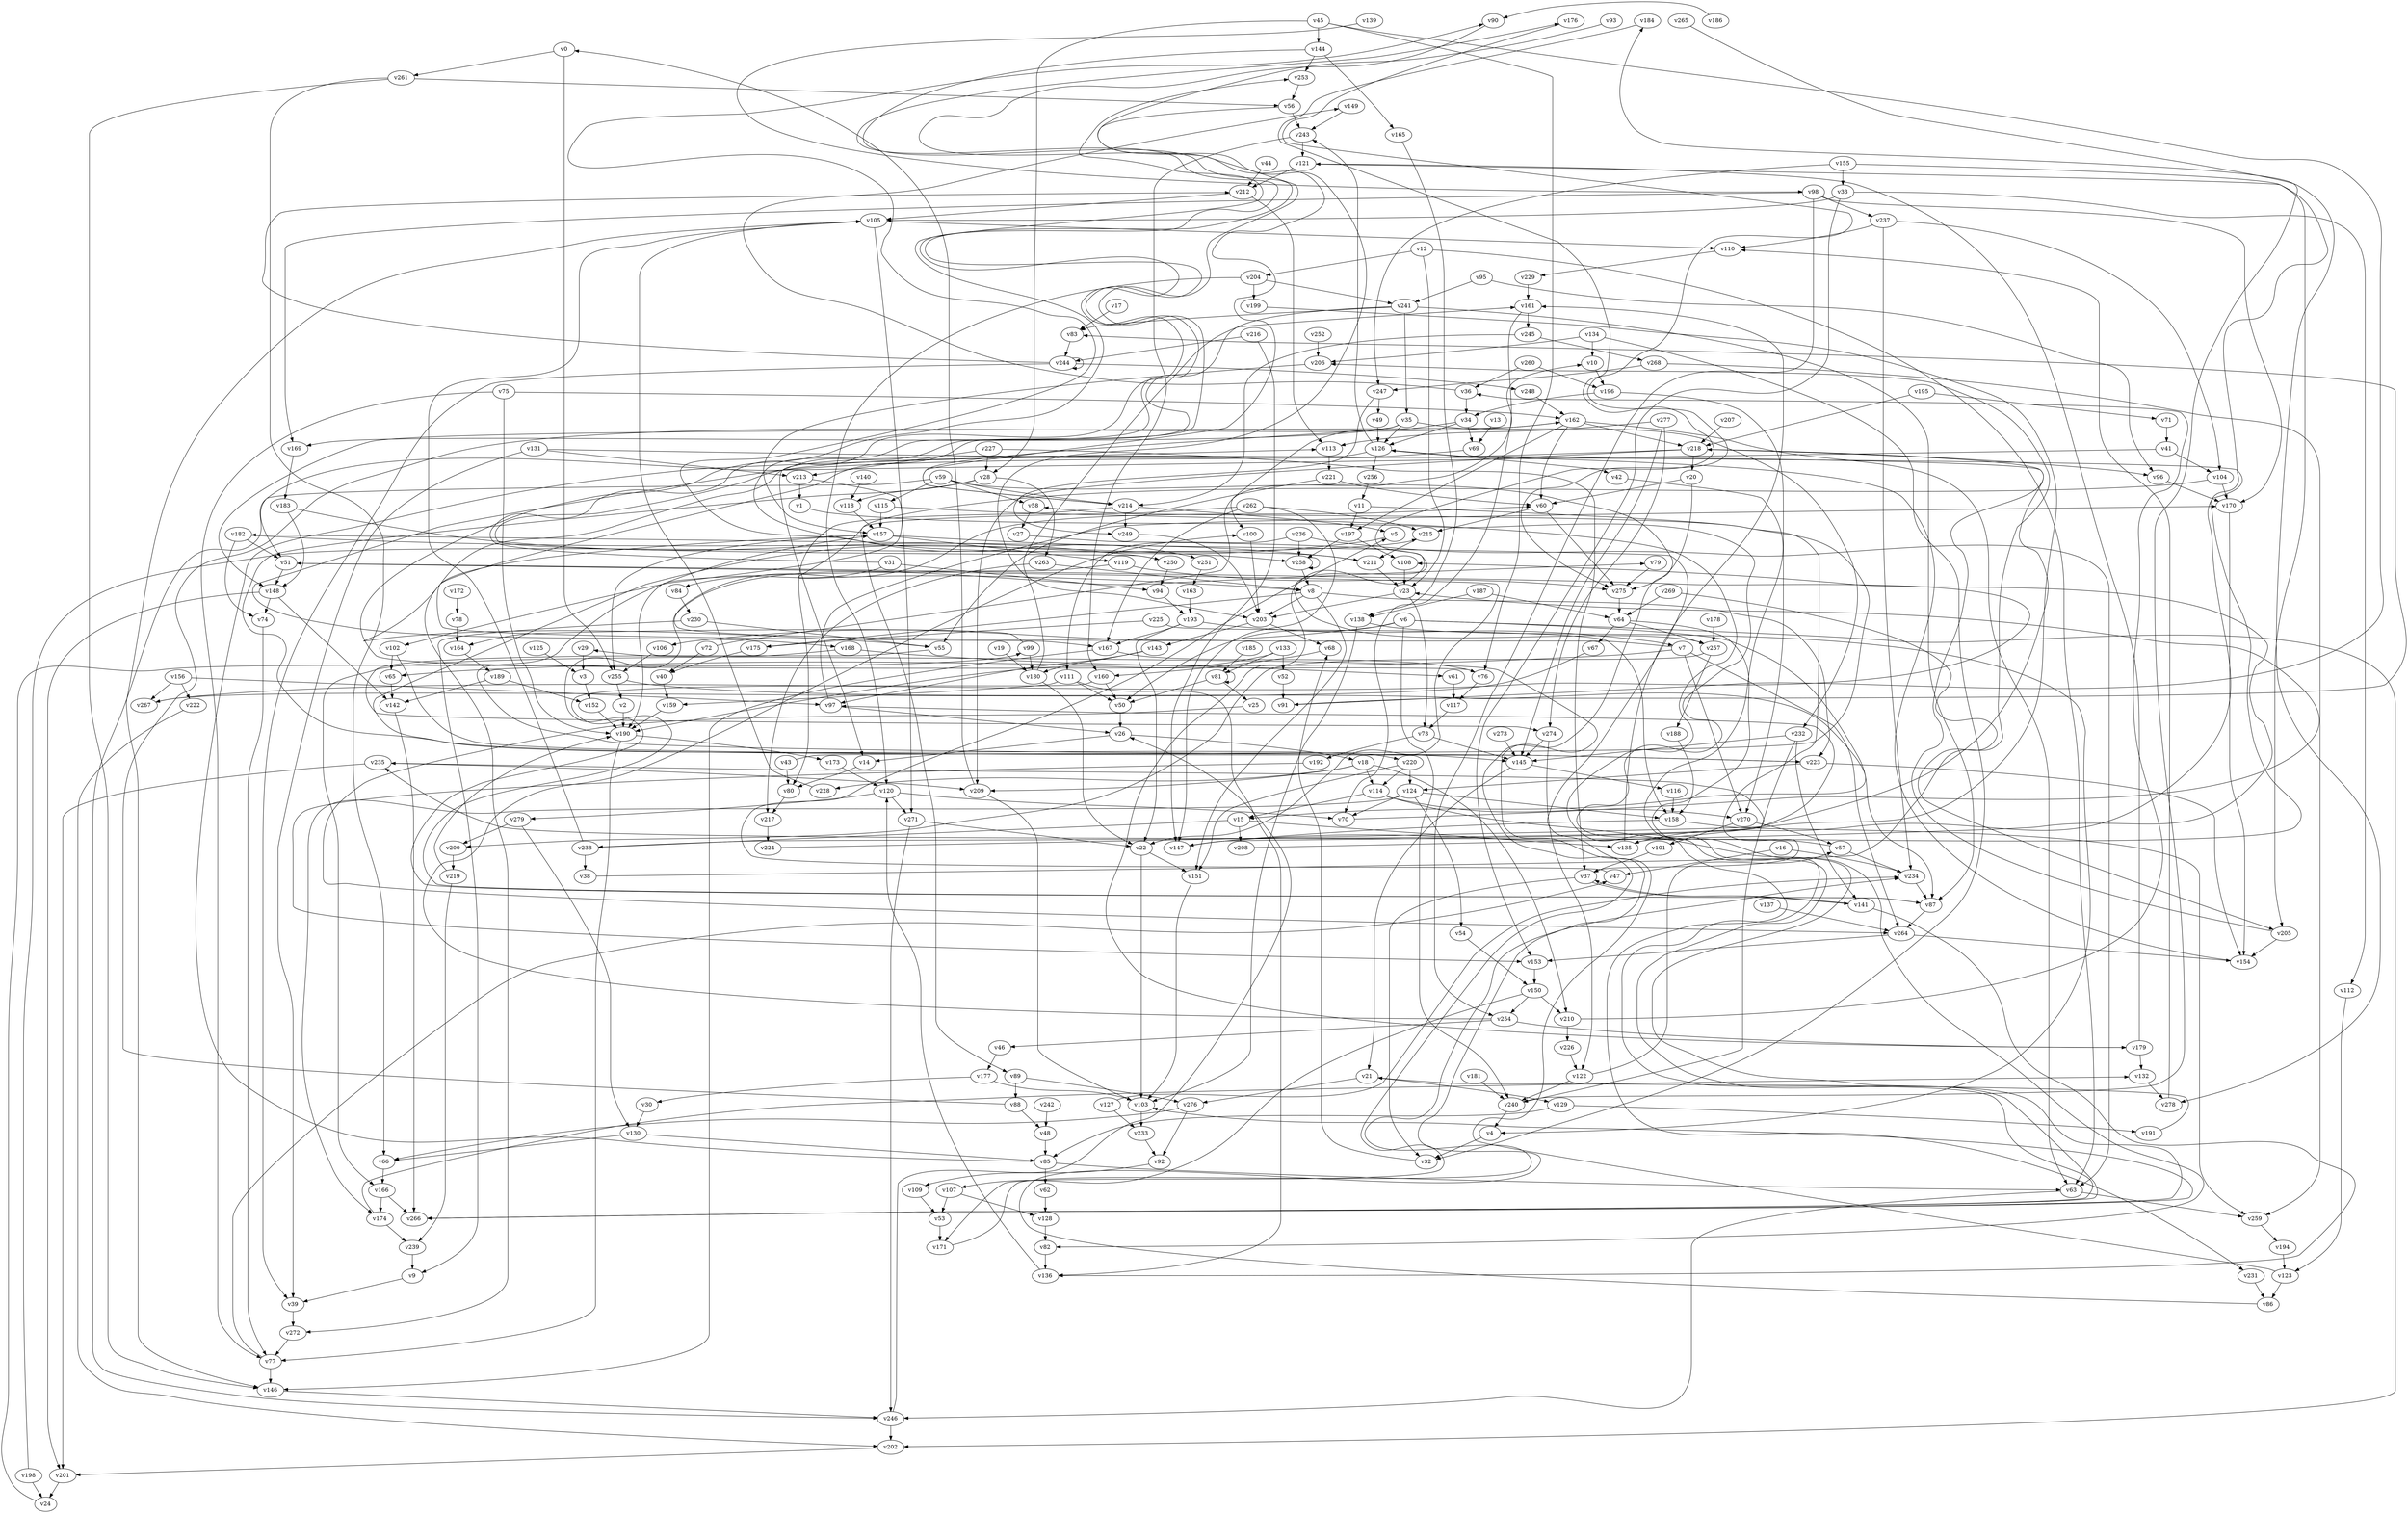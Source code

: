 // Benchmark game 418 - 280 vertices
// time_bound: 99
// targets: v275
digraph G {
    v0 [name="v0", player=1];
    v1 [name="v1", player=0];
    v2 [name="v2", player=0];
    v3 [name="v3", player=0];
    v4 [name="v4", player=0];
    v5 [name="v5", player=1];
    v6 [name="v6", player=1];
    v7 [name="v7", player=1];
    v8 [name="v8", player=0];
    v9 [name="v9", player=1];
    v10 [name="v10", player=0];
    v11 [name="v11", player=1];
    v12 [name="v12", player=0];
    v13 [name="v13", player=0];
    v14 [name="v14", player=0];
    v15 [name="v15", player=1];
    v16 [name="v16", player=0];
    v17 [name="v17", player=0];
    v18 [name="v18", player=0];
    v19 [name="v19", player=1];
    v20 [name="v20", player=1];
    v21 [name="v21", player=1];
    v22 [name="v22", player=0];
    v23 [name="v23", player=0];
    v24 [name="v24", player=1];
    v25 [name="v25", player=1];
    v26 [name="v26", player=1];
    v27 [name="v27", player=0];
    v28 [name="v28", player=1];
    v29 [name="v29", player=1];
    v30 [name="v30", player=0];
    v31 [name="v31", player=1];
    v32 [name="v32", player=1];
    v33 [name="v33", player=1];
    v34 [name="v34", player=0];
    v35 [name="v35", player=1];
    v36 [name="v36", player=1];
    v37 [name="v37", player=0];
    v38 [name="v38", player=1];
    v39 [name="v39", player=0];
    v40 [name="v40", player=1];
    v41 [name="v41", player=1];
    v42 [name="v42", player=0];
    v43 [name="v43", player=0];
    v44 [name="v44", player=1];
    v45 [name="v45", player=1];
    v46 [name="v46", player=1];
    v47 [name="v47", player=0];
    v48 [name="v48", player=0];
    v49 [name="v49", player=1];
    v50 [name="v50", player=1];
    v51 [name="v51", player=1];
    v52 [name="v52", player=1];
    v53 [name="v53", player=0];
    v54 [name="v54", player=0];
    v55 [name="v55", player=0];
    v56 [name="v56", player=0];
    v57 [name="v57", player=0];
    v58 [name="v58", player=1];
    v59 [name="v59", player=0];
    v60 [name="v60", player=0];
    v61 [name="v61", player=1];
    v62 [name="v62", player=1];
    v63 [name="v63", player=1];
    v64 [name="v64", player=0];
    v65 [name="v65", player=0];
    v66 [name="v66", player=1];
    v67 [name="v67", player=1];
    v68 [name="v68", player=0];
    v69 [name="v69", player=0];
    v70 [name="v70", player=0];
    v71 [name="v71", player=1];
    v72 [name="v72", player=0];
    v73 [name="v73", player=1];
    v74 [name="v74", player=1];
    v75 [name="v75", player=0];
    v76 [name="v76", player=0];
    v77 [name="v77", player=1];
    v78 [name="v78", player=0];
    v79 [name="v79", player=0];
    v80 [name="v80", player=0];
    v81 [name="v81", player=1];
    v82 [name="v82", player=0];
    v83 [name="v83", player=0];
    v84 [name="v84", player=0];
    v85 [name="v85", player=1];
    v86 [name="v86", player=1];
    v87 [name="v87", player=1];
    v88 [name="v88", player=1];
    v89 [name="v89", player=0];
    v90 [name="v90", player=0];
    v91 [name="v91", player=0];
    v92 [name="v92", player=0];
    v93 [name="v93", player=0];
    v94 [name="v94", player=0];
    v95 [name="v95", player=1];
    v96 [name="v96", player=0];
    v97 [name="v97", player=1];
    v98 [name="v98", player=1];
    v99 [name="v99", player=0];
    v100 [name="v100", player=1];
    v101 [name="v101", player=0];
    v102 [name="v102", player=1];
    v103 [name="v103", player=1];
    v104 [name="v104", player=1];
    v105 [name="v105", player=0];
    v106 [name="v106", player=0];
    v107 [name="v107", player=0];
    v108 [name="v108", player=0];
    v109 [name="v109", player=0];
    v110 [name="v110", player=0];
    v111 [name="v111", player=0];
    v112 [name="v112", player=0];
    v113 [name="v113", player=1];
    v114 [name="v114", player=1];
    v115 [name="v115", player=1];
    v116 [name="v116", player=0];
    v117 [name="v117", player=0];
    v118 [name="v118", player=0];
    v119 [name="v119", player=0];
    v120 [name="v120", player=0];
    v121 [name="v121", player=0];
    v122 [name="v122", player=1];
    v123 [name="v123", player=1];
    v124 [name="v124", player=1];
    v125 [name="v125", player=1];
    v126 [name="v126", player=0];
    v127 [name="v127", player=0];
    v128 [name="v128", player=0];
    v129 [name="v129", player=0];
    v130 [name="v130", player=1];
    v131 [name="v131", player=1];
    v132 [name="v132", player=0];
    v133 [name="v133", player=0];
    v134 [name="v134", player=1];
    v135 [name="v135", player=1];
    v136 [name="v136", player=0];
    v137 [name="v137", player=1];
    v138 [name="v138", player=1];
    v139 [name="v139", player=0];
    v140 [name="v140", player=0];
    v141 [name="v141", player=0];
    v142 [name="v142", player=1];
    v143 [name="v143", player=0];
    v144 [name="v144", player=1];
    v145 [name="v145", player=1];
    v146 [name="v146", player=0];
    v147 [name="v147", player=1];
    v148 [name="v148", player=1];
    v149 [name="v149", player=0];
    v150 [name="v150", player=1];
    v151 [name="v151", player=0];
    v152 [name="v152", player=0];
    v153 [name="v153", player=0];
    v154 [name="v154", player=1];
    v155 [name="v155", player=1];
    v156 [name="v156", player=0];
    v157 [name="v157", player=0];
    v158 [name="v158", player=0];
    v159 [name="v159", player=0];
    v160 [name="v160", player=1];
    v161 [name="v161", player=0];
    v162 [name="v162", player=1];
    v163 [name="v163", player=1];
    v164 [name="v164", player=0];
    v165 [name="v165", player=0];
    v166 [name="v166", player=0];
    v167 [name="v167", player=0];
    v168 [name="v168", player=0];
    v169 [name="v169", player=1];
    v170 [name="v170", player=1];
    v171 [name="v171", player=1];
    v172 [name="v172", player=1];
    v173 [name="v173", player=0];
    v174 [name="v174", player=0];
    v175 [name="v175", player=0];
    v176 [name="v176", player=1];
    v177 [name="v177", player=0];
    v178 [name="v178", player=0];
    v179 [name="v179", player=1];
    v180 [name="v180", player=0];
    v181 [name="v181", player=0];
    v182 [name="v182", player=0];
    v183 [name="v183", player=0];
    v184 [name="v184", player=1];
    v185 [name="v185", player=1];
    v186 [name="v186", player=1];
    v187 [name="v187", player=1];
    v188 [name="v188", player=0];
    v189 [name="v189", player=0];
    v190 [name="v190", player=1];
    v191 [name="v191", player=1];
    v192 [name="v192", player=0];
    v193 [name="v193", player=0];
    v194 [name="v194", player=0];
    v195 [name="v195", player=0];
    v196 [name="v196", player=0];
    v197 [name="v197", player=0];
    v198 [name="v198", player=0];
    v199 [name="v199", player=0];
    v200 [name="v200", player=0];
    v201 [name="v201", player=1];
    v202 [name="v202", player=0];
    v203 [name="v203", player=1];
    v204 [name="v204", player=1];
    v205 [name="v205", player=1];
    v206 [name="v206", player=0];
    v207 [name="v207", player=0];
    v208 [name="v208", player=1];
    v209 [name="v209", player=0];
    v210 [name="v210", player=0];
    v211 [name="v211", player=0];
    v212 [name="v212", player=0];
    v213 [name="v213", player=0];
    v214 [name="v214", player=1];
    v215 [name="v215", player=0];
    v216 [name="v216", player=1];
    v217 [name="v217", player=0];
    v218 [name="v218", player=1];
    v219 [name="v219", player=1];
    v220 [name="v220", player=1];
    v221 [name="v221", player=1];
    v222 [name="v222", player=0];
    v223 [name="v223", player=1];
    v224 [name="v224", player=1];
    v225 [name="v225", player=1];
    v226 [name="v226", player=0];
    v227 [name="v227", player=1];
    v228 [name="v228", player=1];
    v229 [name="v229", player=1];
    v230 [name="v230", player=1];
    v231 [name="v231", player=1];
    v232 [name="v232", player=1];
    v233 [name="v233", player=0];
    v234 [name="v234", player=0];
    v235 [name="v235", player=0];
    v236 [name="v236", player=1];
    v237 [name="v237", player=0];
    v238 [name="v238", player=1];
    v239 [name="v239", player=0];
    v240 [name="v240", player=1];
    v241 [name="v241", player=1];
    v242 [name="v242", player=0];
    v243 [name="v243", player=0];
    v244 [name="v244", player=1];
    v245 [name="v245", player=1];
    v246 [name="v246", player=0];
    v247 [name="v247", player=1];
    v248 [name="v248", player=0];
    v249 [name="v249", player=1];
    v250 [name="v250", player=0];
    v251 [name="v251", player=1];
    v252 [name="v252", player=1];
    v253 [name="v253", player=0];
    v254 [name="v254", player=1];
    v255 [name="v255", player=1];
    v256 [name="v256", player=1];
    v257 [name="v257", player=0];
    v258 [name="v258", player=0];
    v259 [name="v259", player=1];
    v260 [name="v260", player=0];
    v261 [name="v261", player=0];
    v262 [name="v262", player=1];
    v263 [name="v263", player=0];
    v264 [name="v264", player=1];
    v265 [name="v265", player=0];
    v266 [name="v266", player=0];
    v267 [name="v267", player=0];
    v268 [name="v268", player=1];
    v269 [name="v269", player=1];
    v270 [name="v270", player=1];
    v271 [name="v271", player=1];
    v272 [name="v272", player=0];
    v273 [name="v273", player=1];
    v274 [name="v274", player=0];
    v275 [name="v275", player=0, target=1];
    v276 [name="v276", player=0];
    v277 [name="v277", player=0];
    v278 [name="v278", player=0];
    v279 [name="v279", player=1];

    v0 -> v255;
    v1 -> v266 [constraint="t mod 2 == 0"];
    v2 -> v190;
    v3 -> v152;
    v4 -> v32;
    v5 -> v220 [constraint="t mod 5 == 3"];
    v6 -> v50;
    v7 -> v60 [constraint="t mod 4 == 3"];
    v8 -> v223;
    v9 -> v39;
    v10 -> v196;
    v11 -> v37 [constraint="t < 10"];
    v12 -> v23;
    v13 -> v69;
    v14 -> v80;
    v15 -> v208;
    v16 -> v234;
    v17 -> v83;
    v18 -> v114;
    v19 -> v180;
    v20 -> v60;
    v21 -> v129;
    v22 -> v103;
    v23 -> v203;
    v24 -> v99 [constraint="t < 6"];
    v25 -> v264 [constraint="t mod 5 == 0"];
    v26 -> v18;
    v27 -> v257 [constraint="t >= 5"];
    v28 -> v145 [constraint="t >= 5"];
    v29 -> v3;
    v30 -> v130;
    v31 -> v176 [constraint="t >= 5"];
    v32 -> v68;
    v33 -> v153;
    v34 -> v100;
    v35 -> v214 [constraint="t mod 5 == 1"];
    v36 -> v149 [constraint="t < 9"];
    v37 -> v32;
    v38 -> v206 [constraint="t mod 5 == 4"];
    v39 -> v272;
    v40 -> v159;
    v41 -> v246 [constraint="t mod 5 == 3"];
    v42 -> v266 [constraint="t < 15"];
    v43 -> v58 [constraint="t mod 5 == 3"];
    v44 -> v212;
    v45 -> v91 [constraint="t < 6"];
    v46 -> v177;
    v47 -> v5 [constraint="t < 14"];
    v48 -> v85;
    v49 -> v126;
    v50 -> v26;
    v51 -> v22 [constraint="t < 11"];
    v52 -> v91;
    v53 -> v171;
    v54 -> v150;
    v55 -> v274 [constraint="t < 6"];
    v56 -> v55 [constraint="t < 13"];
    v57 -> v235 [constraint="t mod 4 == 1"];
    v58 -> v27;
    v59 -> v171 [constraint="t < 10"];
    v60 -> v275;
    v61 -> v117;
    v62 -> v128;
    v63 -> v246;
    v64 -> v82 [constraint="t >= 4"];
    v65 -> v142;
    v66 -> v166;
    v67 -> v267 [constraint="t >= 3"];
    v68 -> v160;
    v69 -> v250 [constraint="t < 11"];
    v70 -> v23 [constraint="t >= 3"];
    v71 -> v41;
    v72 -> v10 [constraint="t mod 5 == 1"];
    v73 -> v192;
    v74 -> v77;
    v75 -> v77;
    v76 -> v253 [constraint="t >= 5"];
    v77 -> v47 [constraint="t mod 5 == 4"];
    v78 -> v164;
    v79 -> v275;
    v80 -> v217;
    v81 -> v50;
    v82 -> v136;
    v83 -> v244;
    v84 -> v230;
    v85 -> v113 [constraint="t mod 2 == 1"];
    v86 -> v29 [constraint="t < 5"];
    v87 -> v79 [constraint="t < 8"];
    v88 -> v162 [constraint="t < 6"];
    v89 -> v88;
    v90 -> v214 [constraint="t mod 4 == 2"];
    v91 -> v83 [constraint="t < 14"];
    v92 -> v109 [constraint="t < 5"];
    v93 -> v203 [constraint="t >= 3"];
    v94 -> v193;
    v95 -> v241;
    v96 -> v170;
    v97 -> v170 [constraint="t mod 5 == 1"];
    v98 -> v254;
    v99 -> v164 [constraint="t >= 2"];
    v100 -> v203;
    v101 -> v37;
    v102 -> v223 [constraint="t >= 5"];
    v103 -> v233;
    v104 -> v8 [constraint="t >= 1"];
    v105 -> v271;
    v106 -> v255;
    v107 -> v53;
    v108 -> v23;
    v109 -> v53;
    v110 -> v229;
    v111 -> v136;
    v112 -> v123;
    v113 -> v221;
    v114 -> v266 [constraint="t >= 1"];
    v115 -> v231 [constraint="t mod 2 == 0"];
    v116 -> v158;
    v117 -> v73;
    v118 -> v157;
    v119 -> v275;
    v120 -> v271;
    v121 -> v135 [constraint="t mod 4 == 2"];
    v122 -> v240;
    v123 -> v182 [constraint="t mod 3 == 0"];
    v124 -> v54;
    v125 -> v3;
    v126 -> v238 [constraint="t < 7"];
    v127 -> v234 [constraint="t >= 1"];
    v128 -> v82;
    v129 -> v85;
    v130 -> v85;
    v131 -> v135 [constraint="t mod 4 == 0"];
    v132 -> v278;
    v133 -> v52;
    v134 -> v10;
    v135 -> v161;
    v136 -> v120;
    v137 -> v264;
    v138 -> v4 [constraint="t mod 4 == 3"];
    v139 -> v98 [constraint="t mod 3 == 1"];
    v140 -> v118;
    v141 -> v136 [constraint="t < 5"];
    v142 -> v266;
    v143 -> v97 [constraint="t >= 3"];
    v144 -> v251 [constraint="t < 5"];
    v145 -> v21;
    v146 -> v246;
    v147 -> v235 [constraint="t mod 4 == 3"];
    v148 -> v142;
    v149 -> v243;
    v150 -> v107 [constraint="t mod 5 == 3"];
    v151 -> v103;
    v152 -> v190;
    v153 -> v150;
    v154 -> v126 [constraint="t < 13"];
    v155 -> v247;
    v156 -> v267;
    v157 -> v272;
    v158 -> v147;
    v159 -> v190;
    v160 -> v87 [constraint="t >= 4"];
    v161 -> v245;
    v162 -> v148;
    v163 -> v193;
    v164 -> v189;
    v165 -> v138;
    v166 -> v174;
    v167 -> v76;
    v168 -> v61;
    v169 -> v183;
    v170 -> v154;
    v171 -> v234 [constraint="t >= 3"];
    v172 -> v78;
    v173 -> v120;
    v174 -> v132 [constraint="t < 12"];
    v175 -> v40;
    v176 -> v275 [constraint="t >= 4"];
    v177 -> v30;
    v178 -> v257;
    v179 -> v132;
    v180 -> v161;
    v181 -> v240;
    v182 -> v74;
    v183 -> v250 [constraint="t mod 3 == 2"];
    v184 -> v179 [constraint="t mod 2 == 1"];
    v185 -> v81;
    v186 -> v90 [constraint="t >= 2"];
    v187 -> v64;
    v188 -> v158;
    v189 -> v142;
    v190 -> v77;
    v191 -> v21 [constraint="t mod 4 == 3"];
    v192 -> v153 [constraint="t >= 1"];
    v193 -> v7;
    v194 -> v123;
    v195 -> v71;
    v196 -> v34;
    v197 -> v108;
    v198 -> v215 [constraint="t < 8"];
    v199 -> v147 [constraint="t mod 4 == 3"];
    v200 -> v219;
    v201 -> v24;
    v202 -> v201;
    v203 -> v68;
    v204 -> v241;
    v205 -> v218 [constraint="t >= 1"];
    v206 -> v157 [constraint="t >= 4"];
    v207 -> v218;
    v208 -> v108 [constraint="t mod 4 == 2"];
    v209 -> v0;
    v210 -> v36 [constraint="t >= 4"];
    v211 -> v90 [constraint="t >= 1"];
    v212 -> v113;
    v213 -> v102 [constraint="t >= 5"];
    v214 -> v80;
    v215 -> v211;
    v216 -> v147;
    v217 -> v224;
    v218 -> v168 [constraint="t mod 5 == 0"];
    v219 -> v190;
    v220 -> v114;
    v221 -> v60;
    v222 -> v202 [constraint="t mod 2 == 1"];
    v223 -> v157 [constraint="t mod 2 == 0"];
    v224 -> v97 [constraint="t >= 2"];
    v225 -> v175;
    v226 -> v122;
    v227 -> v28;
    v228 -> v105;
    v229 -> v161;
    v230 -> v55;
    v231 -> v86;
    v232 -> v240;
    v233 -> v92;
    v234 -> v87;
    v235 -> v209;
    v236 -> v63;
    v237 -> v110;
    v238 -> v105;
    v239 -> v9;
    v240 -> v184 [constraint="t < 5"];
    v241 -> v167 [constraint="t < 14"];
    v242 -> v48;
    v243 -> v160;
    v244 -> v212 [constraint="t < 7"];
    v245 -> v214;
    v246 -> v26 [constraint="t < 7"];
    v247 -> v249 [constraint="t mod 2 == 0"];
    v248 -> v162;
    v249 -> v203;
    v250 -> v94;
    v251 -> v163;
    v252 -> v206;
    v253 -> v56;
    v254 -> v100 [constraint="t >= 5"];
    v255 -> v15 [constraint="t < 7"];
    v256 -> v11;
    v257 -> v200 [constraint="t mod 2 == 0"];
    v258 -> v258 [constraint="t >= 5"];
    v259 -> v194;
    v260 -> v36;
    v261 -> v56;
    v262 -> v147;
    v263 -> v8;
    v264 -> v154;
    v265 -> v278 [constraint="t mod 5 == 4"];
    v266 -> v103 [constraint="t mod 4 == 0"];
    v267 -> v51 [constraint="t mod 4 == 2"];
    v268 -> v247;
    v269 -> v205 [constraint="t mod 5 == 2"];
    v270 -> v57;
    v271 -> v22;
    v272 -> v77;
    v273 -> v145;
    v274 -> v122;
    v275 -> v64;
    v276 -> v66 [constraint="t mod 5 == 3"];
    v277 -> v145;
    v278 -> v110;
    v279 -> v130;
    v59 -> v115;
    v241 -> v87;
    v157 -> v211;
    v28 -> v118;
    v111 -> v50;
    v22 -> v151;
    v244 -> v244;
    v131 -> v213;
    v198 -> v24;
    v254 -> v179;
    v60 -> v215;
    v23 -> v73;
    v276 -> v92;
    v37 -> v141;
    v241 -> v83;
    v95 -> v96;
    v262 -> v215;
    v35 -> v126;
    v120 -> v70;
    v209 -> v103;
    v18 -> v228;
    v130 -> v66;
    v180 -> v22;
    v15 -> v135;
    v31 -> v94;
    v56 -> v243;
    v258 -> v8;
    v221 -> v55;
    v158 -> v259;
    v16 -> v47;
    v182 -> v258;
    v197 -> v258;
    v223 -> v124;
    v41 -> v104;
    v45 -> v28;
    v245 -> v268;
    v193 -> v167;
    v64 -> v67;
    v268 -> v259;
    v270 -> v101;
    v274 -> v145;
    v12 -> v63;
    v7 -> v264;
    v88 -> v48;
    v244 -> v248;
    v244 -> v39;
    v124 -> v70;
    v162 -> v197;
    v213 -> v1;
    v144 -> v253;
    v271 -> v246;
    v279 -> v200;
    v34 -> v126;
    v148 -> v201;
    v98 -> v170;
    v98 -> v237;
    v111 -> v159;
    v33 -> v105;
    v59 -> v58;
    v205 -> v154;
    v107 -> v128;
    v182 -> v51;
    v104 -> v170;
    v123 -> v86;
    v143 -> v180;
    v18 -> v209;
    v223 -> v154;
    v97 -> v26;
    v156 -> v222;
    v119 -> v190;
    v131 -> v39;
    v262 -> v167;
    v73 -> v145;
    v7 -> v65;
    v214 -> v5;
    v277 -> v113;
    v269 -> v64;
    v236 -> v258;
    v77 -> v146;
    v6 -> v87;
    v15 -> v238;
    v204 -> v120;
    v21 -> v276;
    v247 -> v49;
    v204 -> v199;
    v237 -> v104;
    v72 -> v40;
    v133 -> v190;
    v122 -> v57;
    v99 -> v180;
    v98 -> v169;
    v75 -> v162;
    v45 -> v76;
    v34 -> v69;
    v246 -> v202;
    v148 -> v74;
    v156 -> v97;
    v203 -> v143;
    v45 -> v144;
    v105 -> v110;
    v216 -> v244;
    v6 -> v240;
    v162 -> v60;
    v26 -> v14;
    v89 -> v276;
    v167 -> v146;
    v114 -> v15;
    v230 -> v9;
    v121 -> v212;
    v124 -> v174;
    v85 -> v63;
    v126 -> v256;
    v87 -> v264;
    v212 -> v105;
    v120 -> v279;
    v195 -> v218;
    v114 -> v270;
    v160 -> v50;
    v129 -> v191;
    v254 -> v46;
    v150 -> v254;
    v179 -> v121;
    v115 -> v157;
    v155 -> v33;
    v263 -> v217;
    v277 -> v274;
    v225 -> v158;
    v260 -> v196;
    v168 -> v166;
    v76 -> v117;
    v210 -> v226;
    v11 -> v197;
    v57 -> v234;
    v264 -> v153;
    v162 -> v63;
    v12 -> v204;
    v28 -> v263;
    v240 -> v4;
    v105 -> v146;
    v81 -> v81;
    v218 -> v209;
    v257 -> v188;
    v102 -> v65;
    v235 -> v201;
    v8 -> v203;
    v227 -> v37;
    v232 -> v145;
    v183 -> v148;
    v75 -> v190;
    v134 -> v206;
    v126 -> v42;
    v81 -> v25;
    v6 -> v106;
    v157 -> v255;
    v0 -> v261;
    v18 -> v210;
    v214 -> v249;
    v33 -> v112;
    v20 -> v275;
    v138 -> v103;
    v155 -> v205;
    v187 -> v138;
    v150 -> v210;
    v133 -> v81;
    v63 -> v259;
    v157 -> v119;
    v134 -> v32;
    v241 -> v35;
    v220 -> v151;
    v6 -> v202;
    v35 -> v232;
    v8 -> v151;
    v36 -> v34;
    v161 -> v70;
    v238 -> v38;
    v243 -> v121;
    v220 -> v124;
    v51 -> v148;
    v190 -> v173;
    v43 -> v80;
    v219 -> v239;
    v189 -> v152;
    v141 -> v37;
    v261 -> v146;
    v255 -> v2;
    v196 -> v270;
    v8 -> v175;
    v232 -> v141;
    v261 -> v66;
    v59 -> v214;
    v7 -> v270;
    v59 -> v51;
    v85 -> v62;
    v174 -> v239;
    v237 -> v234;
    v162 -> v218;
    v236 -> v111;
    v126 -> v243;
    v262 -> v89;
    v31 -> v84;
    v145 -> v116;
    v144 -> v165;
    v166 -> v266;
    v227 -> v213;
    v177 -> v103;
    v218 -> v20;
    v35 -> v169;
    v193 -> v22;
    v127 -> v233;
    v126 -> v14;
    v218 -> v96;
    v124 -> v158;
    v64 -> v257;
    v211 -> v23;
}
